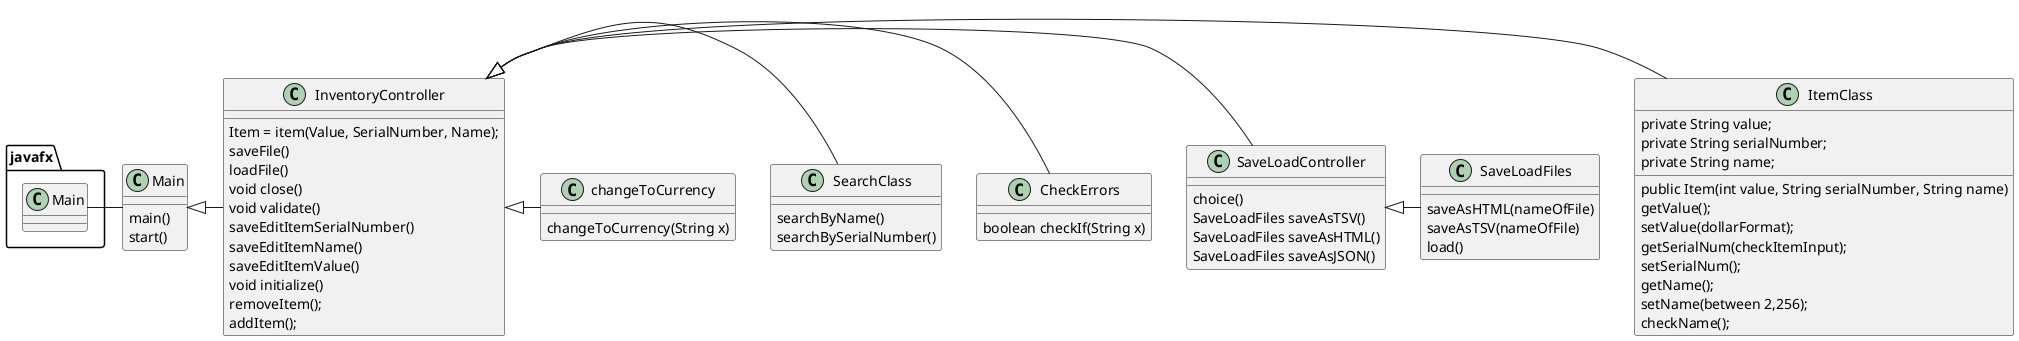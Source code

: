 @startuml
'https://plantuml.com/sequence-diagram
class Main{
    main()
    start()
}
class InventoryController{
Item = item(Value, SerialNumber, Name);
saveFile()
loadFile()
void close()
void validate()
saveEditItemSerialNumber()
saveEditItemName()
saveEditItemValue()
void initialize()
removeItem();
addItem();
}
class changeToCurrency{
changeToCurrency(String x)
}
class ItemClass{
private String value;
private String serialNumber;
private String name;
public Item(int value, String serialNumber, String name)
getValue();
setValue(dollarFormat);
getSerialNum(checkItemInput);
setSerialNum();
getName();
setName(between 2,256);
checkName();
}
class SearchClass{
searchByName()
searchBySerialNumber()
}
class SaveLoadController{
 choice()
 SaveLoadFiles saveAsTSV()
 SaveLoadFiles saveAsHTML()
 SaveLoadFiles saveAsJSON()
}
class CheckErrors{
boolean checkIf(String x)
}
class SaveLoadFiles{
saveAsHTML(nameOfFile)
saveAsTSV(nameOfFile)
load()
}
javafx.Main - Main
Main <|- InventoryController
InventoryController <|- ItemClass
InventoryController <|- SaveLoadController
InventoryController <|- CheckErrors
SaveLoadController <|- SaveLoadFiles
InventoryController <|- SearchClass
InventoryController <|- changeToCurrency
@enduml